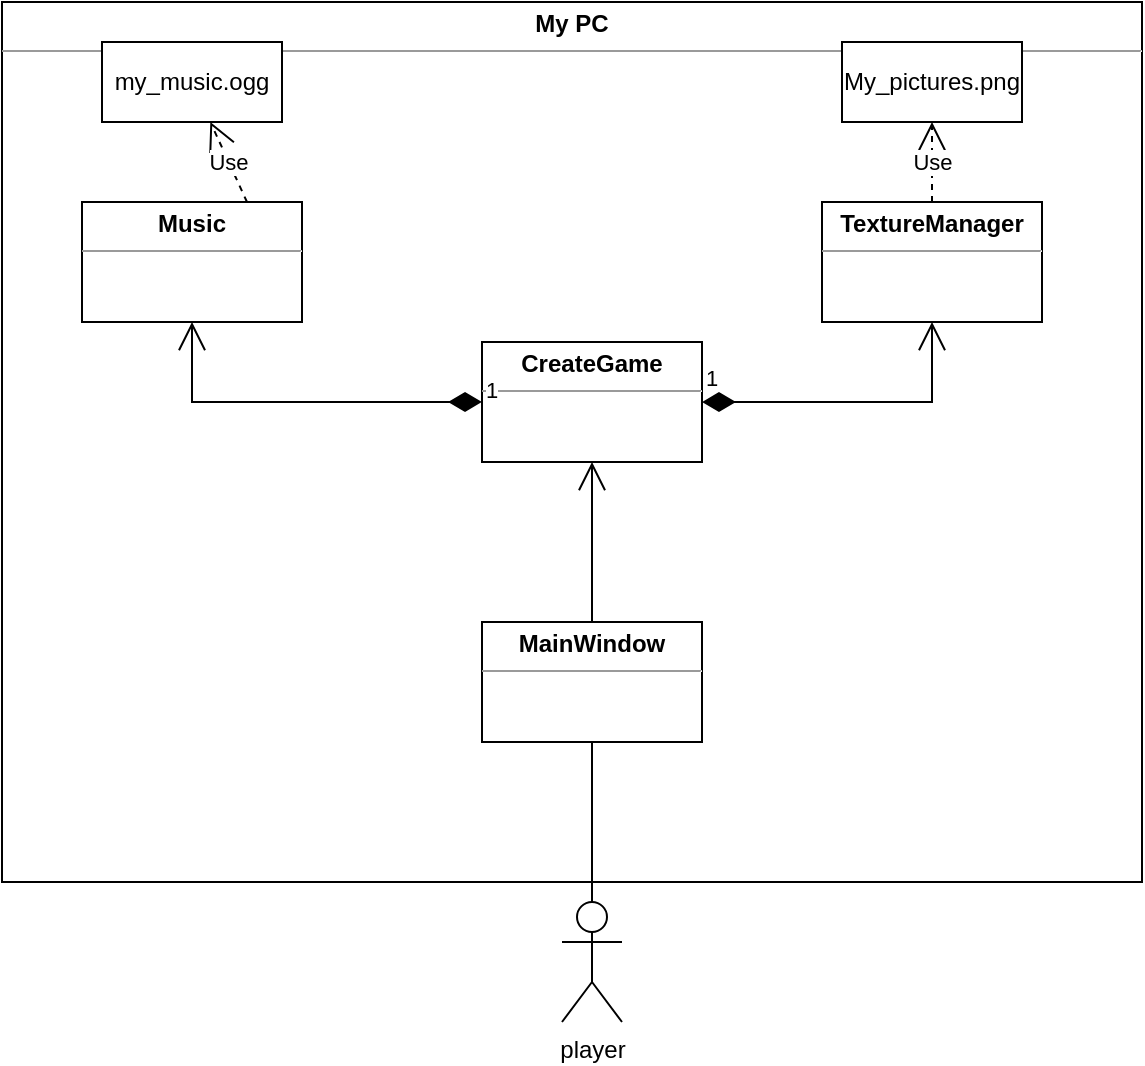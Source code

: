 <mxfile version="23.1.6" type="device">
  <diagram name="Сторінка-1" id="_XXKR_IUMBMaYtfP8-WY">
    <mxGraphModel dx="868" dy="526" grid="1" gridSize="10" guides="1" tooltips="1" connect="1" arrows="1" fold="1" page="1" pageScale="1" pageWidth="827" pageHeight="1169" math="0" shadow="0">
      <root>
        <mxCell id="0" />
        <mxCell id="1" parent="0" />
        <mxCell id="srvnr3A5TYxj8ltDzy_6-12" value="&lt;p style=&quot;margin:0px;margin-top:4px;text-align:center;&quot;&gt;&lt;b&gt;My PC&lt;/b&gt;&lt;/p&gt;&lt;hr size=&quot;1&quot;&gt;&lt;div style=&quot;height:2px;&quot;&gt;&lt;/div&gt;" style="verticalAlign=top;align=left;overflow=fill;html=1;whiteSpace=wrap;" parent="1" vertex="1">
          <mxGeometry x="150" y="190" width="570" height="440" as="geometry" />
        </mxCell>
        <mxCell id="srvnr3A5TYxj8ltDzy_6-14" value="&lt;p style=&quot;margin:0px;margin-top:4px;text-align:center;&quot;&gt;&lt;b&gt;Music&lt;/b&gt;&lt;/p&gt;&lt;hr size=&quot;1&quot;&gt;&lt;div style=&quot;height:2px;&quot;&gt;&lt;/div&gt;" style="verticalAlign=top;align=left;overflow=fill;html=1;whiteSpace=wrap;" parent="1" vertex="1">
          <mxGeometry x="190" y="290" width="110" height="60" as="geometry" />
        </mxCell>
        <mxCell id="srvnr3A5TYxj8ltDzy_6-16" value="my_music.ogg" style="html=1;whiteSpace=wrap;" parent="1" vertex="1">
          <mxGeometry x="200" y="210" width="90" height="40" as="geometry" />
        </mxCell>
        <mxCell id="srvnr3A5TYxj8ltDzy_6-17" value="&lt;p style=&quot;margin:0px;margin-top:4px;text-align:center;&quot;&gt;&lt;b&gt;TextureManager&lt;/b&gt;&lt;br&gt;&lt;/p&gt;&lt;hr size=&quot;1&quot;&gt;&lt;div style=&quot;height:2px;&quot;&gt;&lt;/div&gt;" style="verticalAlign=top;align=left;overflow=fill;html=1;whiteSpace=wrap;" parent="1" vertex="1">
          <mxGeometry x="560" y="290" width="110" height="60" as="geometry" />
        </mxCell>
        <mxCell id="srvnr3A5TYxj8ltDzy_6-18" value="My_pictures.png" style="html=1;whiteSpace=wrap;" parent="1" vertex="1">
          <mxGeometry x="570" y="210" width="90" height="40" as="geometry" />
        </mxCell>
        <mxCell id="srvnr3A5TYxj8ltDzy_6-20" value="Use" style="endArrow=open;endSize=12;dashed=1;html=1;rounded=0;" parent="1" source="srvnr3A5TYxj8ltDzy_6-17" target="srvnr3A5TYxj8ltDzy_6-18" edge="1">
          <mxGeometry width="160" relative="1" as="geometry">
            <mxPoint x="255" y="300" as="sourcePoint" />
            <mxPoint x="255" y="270" as="targetPoint" />
            <mxPoint as="offset" />
          </mxGeometry>
        </mxCell>
        <mxCell id="srvnr3A5TYxj8ltDzy_6-21" value="player" style="shape=umlActor;verticalLabelPosition=bottom;verticalAlign=top;html=1;" parent="1" vertex="1">
          <mxGeometry x="430" y="640" width="30" height="60" as="geometry" />
        </mxCell>
        <mxCell id="srvnr3A5TYxj8ltDzy_6-22" value="&lt;p style=&quot;margin:0px;margin-top:4px;text-align:center;&quot;&gt;&lt;b&gt;MainWindow&lt;/b&gt;&lt;/p&gt;&lt;hr size=&quot;1&quot;&gt;&lt;div style=&quot;height:2px;&quot;&gt;&lt;/div&gt;" style="verticalAlign=top;align=left;overflow=fill;html=1;whiteSpace=wrap;" parent="1" vertex="1">
          <mxGeometry x="390" y="500" width="110" height="60" as="geometry" />
        </mxCell>
        <mxCell id="srvnr3A5TYxj8ltDzy_6-23" value="" style="endArrow=none;html=1;rounded=0;exitX=0.5;exitY=0;exitDx=0;exitDy=0;exitPerimeter=0;" parent="1" source="srvnr3A5TYxj8ltDzy_6-21" edge="1" target="srvnr3A5TYxj8ltDzy_6-22">
          <mxGeometry width="50" height="50" relative="1" as="geometry">
            <mxPoint x="390" y="460" as="sourcePoint" />
            <mxPoint x="445" y="450" as="targetPoint" />
          </mxGeometry>
        </mxCell>
        <mxCell id="tj_fheMfcyJL5-H8PUYg-1" value="&lt;p style=&quot;margin:0px;margin-top:4px;text-align:center;&quot;&gt;&lt;b&gt;CreateGame&lt;/b&gt;&lt;/p&gt;&lt;hr size=&quot;1&quot;&gt;&lt;div style=&quot;height:2px;&quot;&gt;&lt;/div&gt;" style="verticalAlign=top;align=left;overflow=fill;html=1;whiteSpace=wrap;" vertex="1" parent="1">
          <mxGeometry x="390" y="360" width="110" height="60" as="geometry" />
        </mxCell>
        <mxCell id="tj_fheMfcyJL5-H8PUYg-3" value="" style="endArrow=open;endFill=1;endSize=12;html=1;rounded=0;exitX=0.5;exitY=0;exitDx=0;exitDy=0;entryX=0.5;entryY=1;entryDx=0;entryDy=0;" edge="1" parent="1" source="srvnr3A5TYxj8ltDzy_6-22" target="tj_fheMfcyJL5-H8PUYg-1">
          <mxGeometry width="160" relative="1" as="geometry">
            <mxPoint x="370" y="370" as="sourcePoint" />
            <mxPoint x="530" y="370" as="targetPoint" />
          </mxGeometry>
        </mxCell>
        <mxCell id="tj_fheMfcyJL5-H8PUYg-5" value="Use" style="endArrow=open;endSize=12;dashed=1;html=1;rounded=0;exitX=0.75;exitY=0;exitDx=0;exitDy=0;" edge="1" parent="1" source="srvnr3A5TYxj8ltDzy_6-14" target="srvnr3A5TYxj8ltDzy_6-16">
          <mxGeometry width="160" relative="1" as="geometry">
            <mxPoint x="625" y="300" as="sourcePoint" />
            <mxPoint x="625" y="260" as="targetPoint" />
            <mxPoint as="offset" />
          </mxGeometry>
        </mxCell>
        <mxCell id="tj_fheMfcyJL5-H8PUYg-6" value="1" style="endArrow=open;html=1;endSize=12;startArrow=diamondThin;startSize=14;startFill=1;edgeStyle=orthogonalEdgeStyle;align=left;verticalAlign=bottom;rounded=0;exitX=0;exitY=0.5;exitDx=0;exitDy=0;" edge="1" parent="1" source="tj_fheMfcyJL5-H8PUYg-1" target="srvnr3A5TYxj8ltDzy_6-14">
          <mxGeometry x="-1" y="3" relative="1" as="geometry">
            <mxPoint x="370" y="450" as="sourcePoint" />
            <mxPoint x="530" y="450" as="targetPoint" />
          </mxGeometry>
        </mxCell>
        <mxCell id="tj_fheMfcyJL5-H8PUYg-7" value="1" style="endArrow=open;html=1;endSize=12;startArrow=diamondThin;startSize=14;startFill=1;edgeStyle=orthogonalEdgeStyle;align=left;verticalAlign=bottom;rounded=0;exitX=1;exitY=0.5;exitDx=0;exitDy=0;entryX=0.5;entryY=1;entryDx=0;entryDy=0;" edge="1" parent="1" source="tj_fheMfcyJL5-H8PUYg-1" target="srvnr3A5TYxj8ltDzy_6-17">
          <mxGeometry x="-1" y="3" relative="1" as="geometry">
            <mxPoint x="400" y="400" as="sourcePoint" />
            <mxPoint x="255" y="360" as="targetPoint" />
          </mxGeometry>
        </mxCell>
      </root>
    </mxGraphModel>
  </diagram>
</mxfile>
